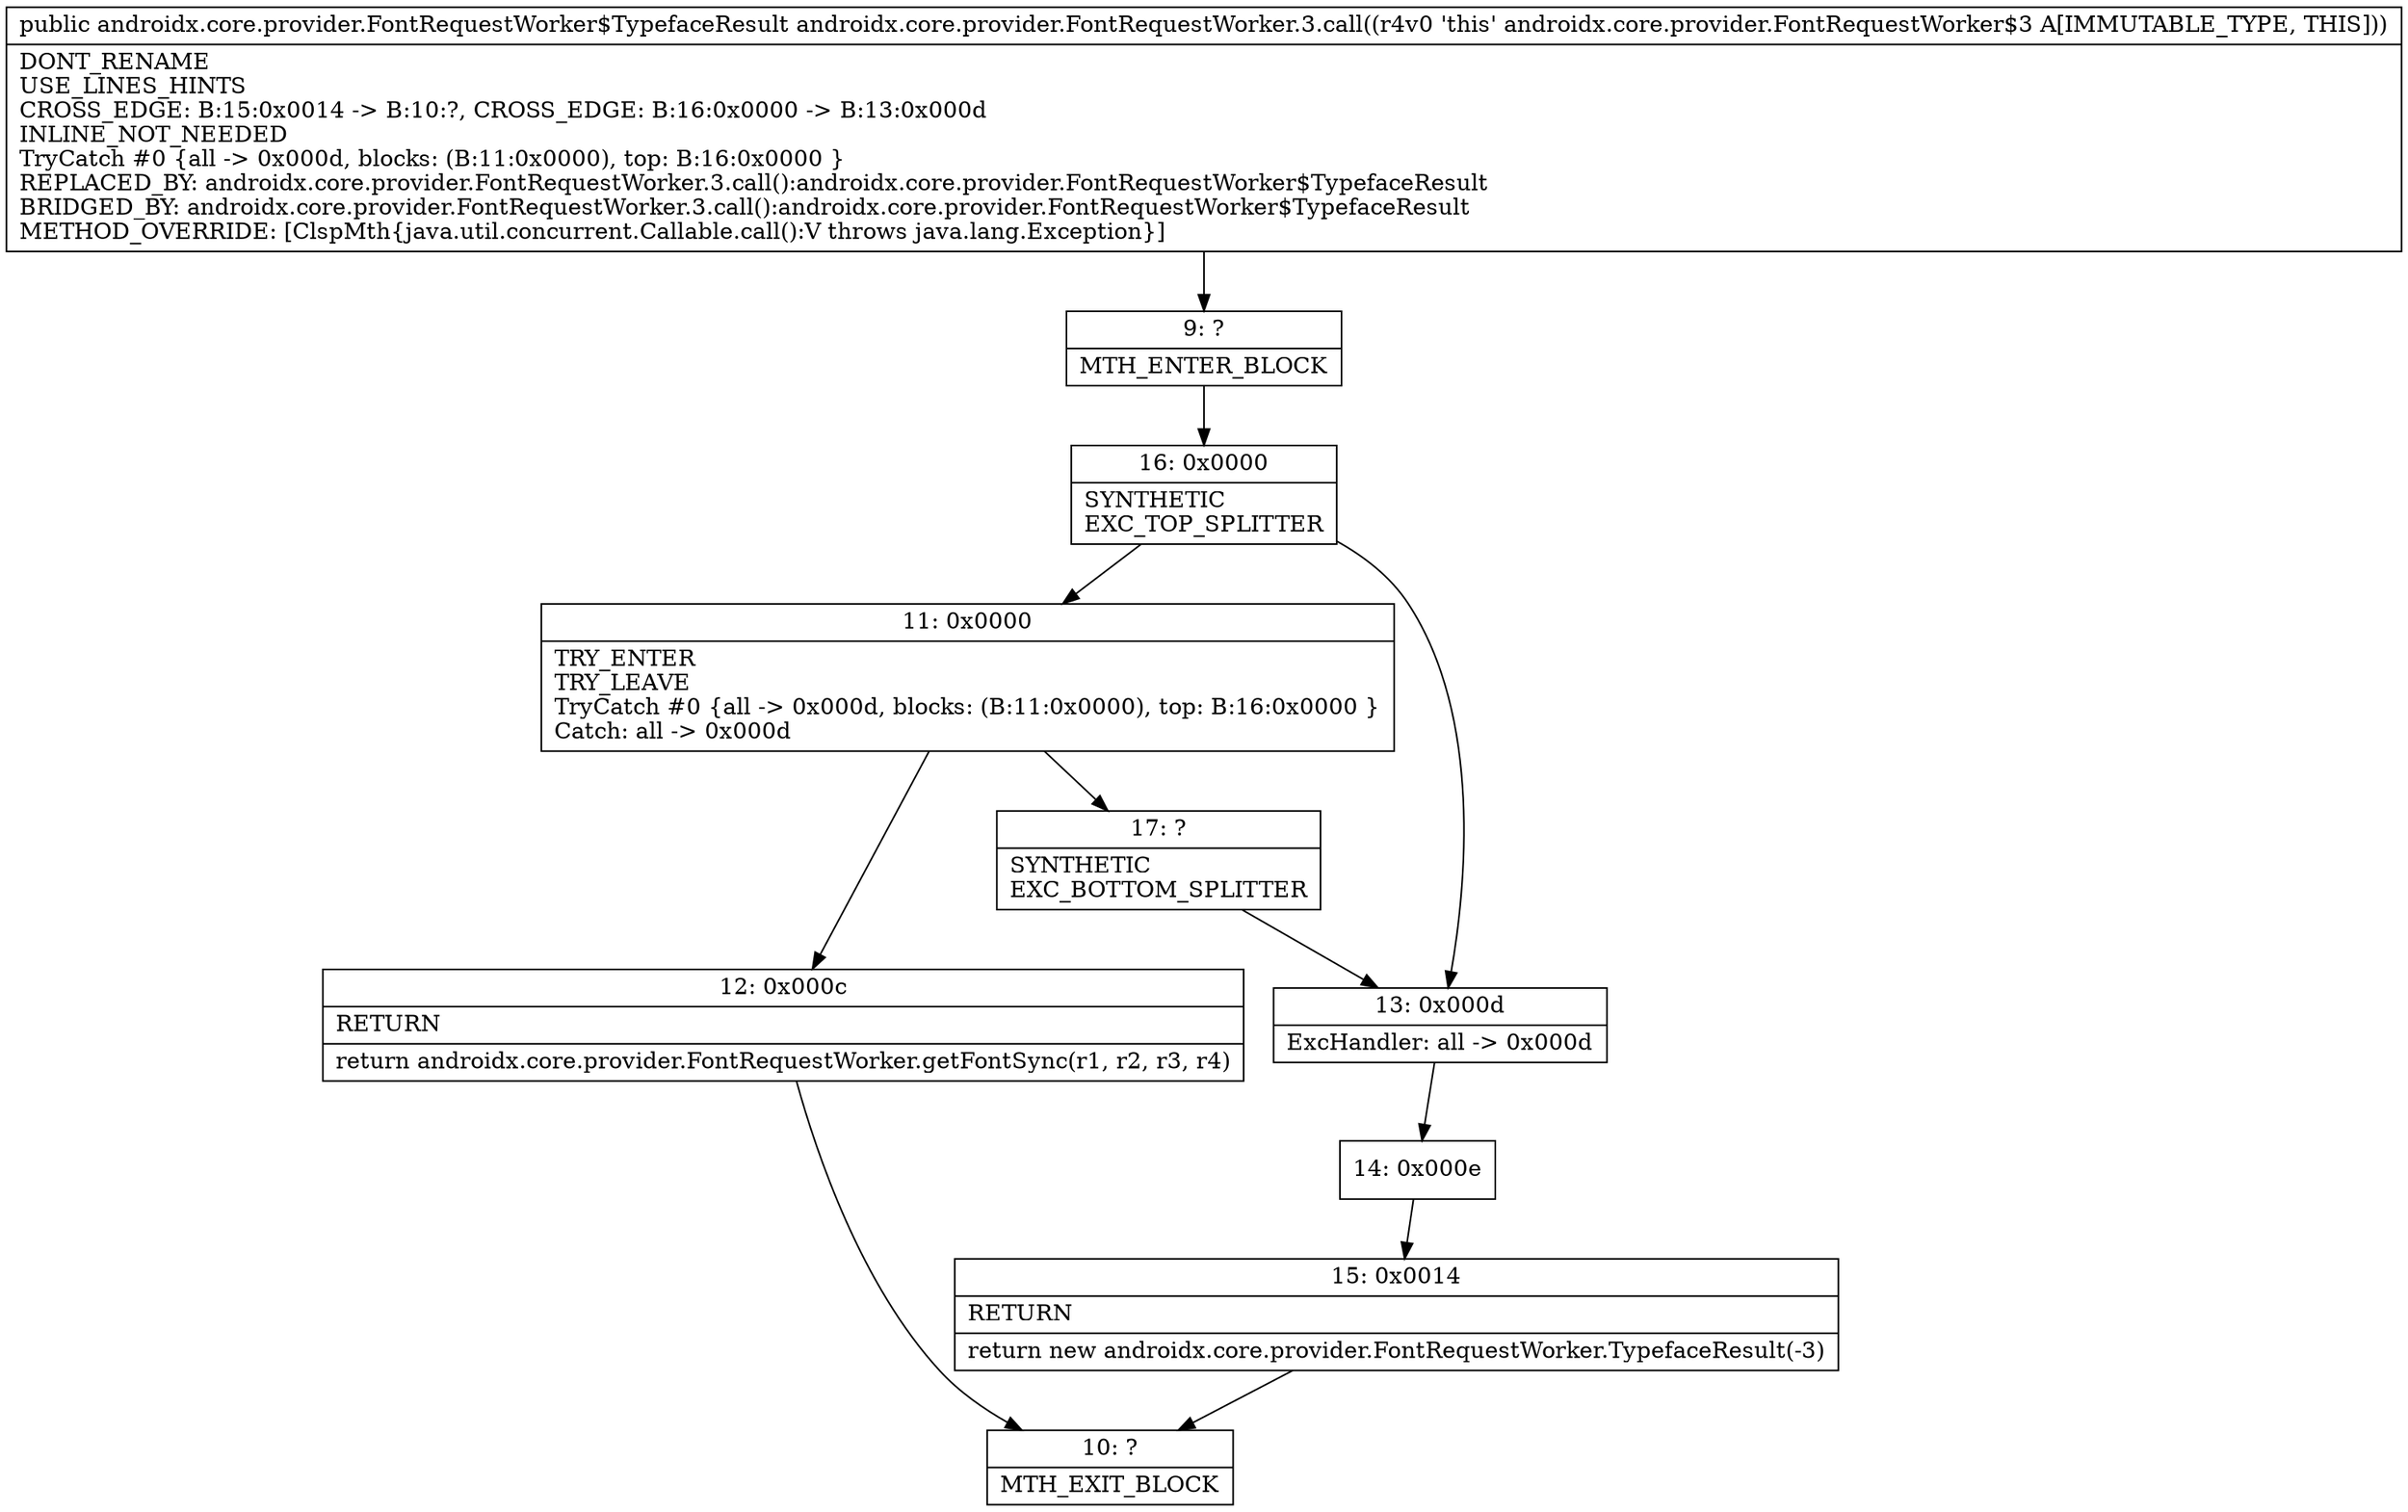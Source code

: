 digraph "CFG forandroidx.core.provider.FontRequestWorker.3.call()Landroidx\/core\/provider\/FontRequestWorker$TypefaceResult;" {
Node_9 [shape=record,label="{9\:\ ?|MTH_ENTER_BLOCK\l}"];
Node_16 [shape=record,label="{16\:\ 0x0000|SYNTHETIC\lEXC_TOP_SPLITTER\l}"];
Node_11 [shape=record,label="{11\:\ 0x0000|TRY_ENTER\lTRY_LEAVE\lTryCatch #0 \{all \-\> 0x000d, blocks: (B:11:0x0000), top: B:16:0x0000 \}\lCatch: all \-\> 0x000d\l}"];
Node_12 [shape=record,label="{12\:\ 0x000c|RETURN\l|return androidx.core.provider.FontRequestWorker.getFontSync(r1, r2, r3, r4)\l}"];
Node_10 [shape=record,label="{10\:\ ?|MTH_EXIT_BLOCK\l}"];
Node_17 [shape=record,label="{17\:\ ?|SYNTHETIC\lEXC_BOTTOM_SPLITTER\l}"];
Node_13 [shape=record,label="{13\:\ 0x000d|ExcHandler: all \-\> 0x000d\l}"];
Node_14 [shape=record,label="{14\:\ 0x000e}"];
Node_15 [shape=record,label="{15\:\ 0x0014|RETURN\l|return new androidx.core.provider.FontRequestWorker.TypefaceResult(\-3)\l}"];
MethodNode[shape=record,label="{public androidx.core.provider.FontRequestWorker$TypefaceResult androidx.core.provider.FontRequestWorker.3.call((r4v0 'this' androidx.core.provider.FontRequestWorker$3 A[IMMUTABLE_TYPE, THIS]))  | DONT_RENAME\lUSE_LINES_HINTS\lCROSS_EDGE: B:15:0x0014 \-\> B:10:?, CROSS_EDGE: B:16:0x0000 \-\> B:13:0x000d\lINLINE_NOT_NEEDED\lTryCatch #0 \{all \-\> 0x000d, blocks: (B:11:0x0000), top: B:16:0x0000 \}\lREPLACED_BY: androidx.core.provider.FontRequestWorker.3.call():androidx.core.provider.FontRequestWorker$TypefaceResult\lBRIDGED_BY: androidx.core.provider.FontRequestWorker.3.call():androidx.core.provider.FontRequestWorker$TypefaceResult\lMETHOD_OVERRIDE: [ClspMth\{java.util.concurrent.Callable.call():V throws java.lang.Exception\}]\l}"];
MethodNode -> Node_9;Node_9 -> Node_16;
Node_16 -> Node_11;
Node_16 -> Node_13;
Node_11 -> Node_12;
Node_11 -> Node_17;
Node_12 -> Node_10;
Node_17 -> Node_13;
Node_13 -> Node_14;
Node_14 -> Node_15;
Node_15 -> Node_10;
}

